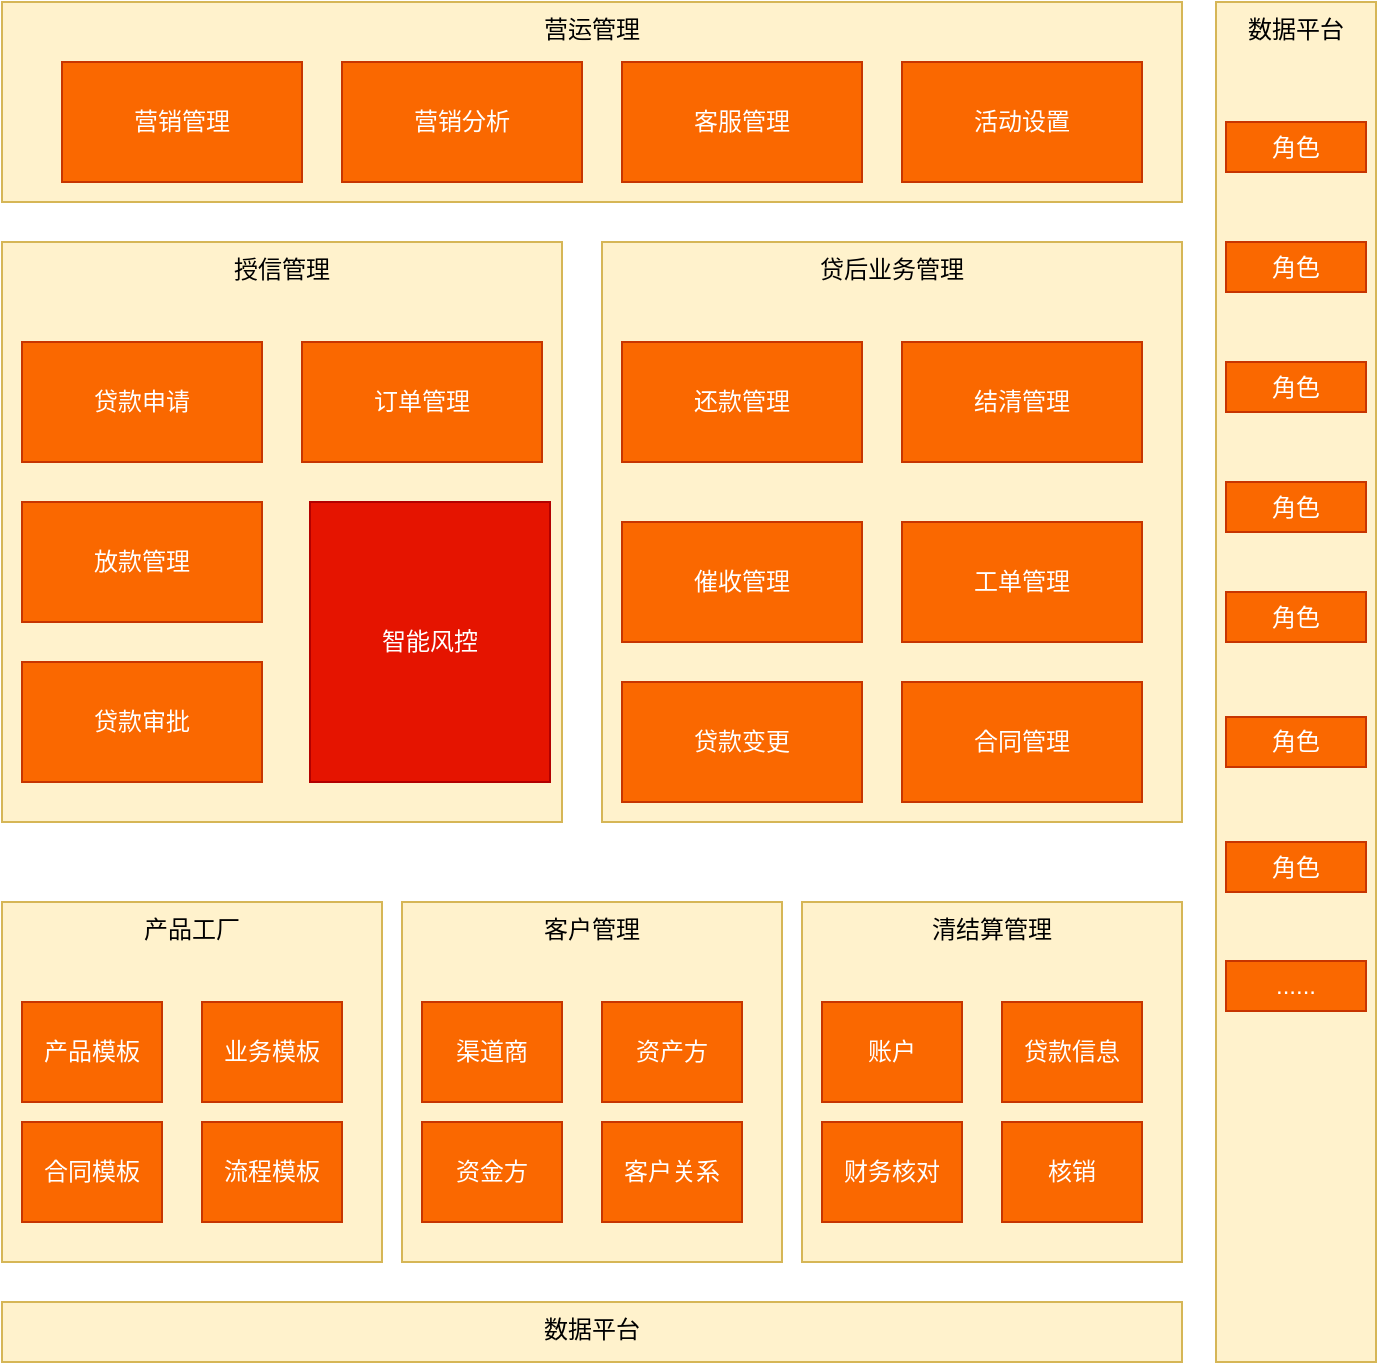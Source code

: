 <mxfile version="14.5.10" type="github">
  <diagram id="3-5de5OCHW1W84pv_DVT" name="第 1 页">
    <mxGraphModel dx="1422" dy="762" grid="1" gridSize="10" guides="1" tooltips="1" connect="1" arrows="1" fold="1" page="1" pageScale="1" pageWidth="827" pageHeight="1169" math="0" shadow="0">
      <root>
        <mxCell id="0" />
        <mxCell id="1" parent="0" />
        <mxCell id="3yTSScGXuD4bxsqtF7vF-1" value="营运管理" style="rounded=0;whiteSpace=wrap;html=1;fillColor=#fff2cc;strokeColor=#d6b656;verticalAlign=top;" vertex="1" parent="1">
          <mxGeometry x="140" y="80" width="590" height="100" as="geometry" />
        </mxCell>
        <mxCell id="3yTSScGXuD4bxsqtF7vF-2" value="营销管理" style="rounded=0;whiteSpace=wrap;html=1;fillColor=#fa6800;strokeColor=#C73500;fontColor=#ffffff;" vertex="1" parent="1">
          <mxGeometry x="170" y="110" width="120" height="60" as="geometry" />
        </mxCell>
        <mxCell id="3yTSScGXuD4bxsqtF7vF-3" value="营销分析" style="rounded=0;whiteSpace=wrap;html=1;fillColor=#fa6800;strokeColor=#C73500;fontColor=#ffffff;" vertex="1" parent="1">
          <mxGeometry x="310" y="110" width="120" height="60" as="geometry" />
        </mxCell>
        <mxCell id="3yTSScGXuD4bxsqtF7vF-4" value="客服管理" style="rounded=0;whiteSpace=wrap;html=1;fillColor=#fa6800;strokeColor=#C73500;fontColor=#ffffff;" vertex="1" parent="1">
          <mxGeometry x="450" y="110" width="120" height="60" as="geometry" />
        </mxCell>
        <mxCell id="3yTSScGXuD4bxsqtF7vF-5" value="活动设置" style="rounded=0;whiteSpace=wrap;html=1;fillColor=#fa6800;strokeColor=#C73500;fontColor=#ffffff;" vertex="1" parent="1">
          <mxGeometry x="590" y="110" width="120" height="60" as="geometry" />
        </mxCell>
        <mxCell id="3yTSScGXuD4bxsqtF7vF-7" value="授信管理" style="rounded=0;whiteSpace=wrap;html=1;fillColor=#fff2cc;strokeColor=#d6b656;verticalAlign=top;" vertex="1" parent="1">
          <mxGeometry x="140" y="200" width="280" height="290" as="geometry" />
        </mxCell>
        <mxCell id="3yTSScGXuD4bxsqtF7vF-8" value="贷款申请" style="rounded=0;whiteSpace=wrap;html=1;fillColor=#fa6800;strokeColor=#C73500;fontColor=#ffffff;" vertex="1" parent="1">
          <mxGeometry x="150" y="250" width="120" height="60" as="geometry" />
        </mxCell>
        <mxCell id="3yTSScGXuD4bxsqtF7vF-9" value="放款管理" style="rounded=0;whiteSpace=wrap;html=1;fillColor=#fa6800;strokeColor=#C73500;fontColor=#ffffff;" vertex="1" parent="1">
          <mxGeometry x="150" y="330" width="120" height="60" as="geometry" />
        </mxCell>
        <mxCell id="3yTSScGXuD4bxsqtF7vF-10" value="贷款审批" style="rounded=0;whiteSpace=wrap;html=1;fillColor=#fa6800;strokeColor=#C73500;fontColor=#ffffff;" vertex="1" parent="1">
          <mxGeometry x="150" y="410" width="120" height="60" as="geometry" />
        </mxCell>
        <mxCell id="3yTSScGXuD4bxsqtF7vF-11" value="订单管理" style="rounded=0;whiteSpace=wrap;html=1;fillColor=#fa6800;strokeColor=#C73500;fontColor=#ffffff;" vertex="1" parent="1">
          <mxGeometry x="290" y="250" width="120" height="60" as="geometry" />
        </mxCell>
        <mxCell id="3yTSScGXuD4bxsqtF7vF-12" value="智能风控" style="rounded=0;whiteSpace=wrap;html=1;fillColor=#e51400;strokeColor=#B20000;fontColor=#ffffff;" vertex="1" parent="1">
          <mxGeometry x="294" y="330" width="120" height="140" as="geometry" />
        </mxCell>
        <mxCell id="3yTSScGXuD4bxsqtF7vF-13" value="贷后业务管理" style="rounded=0;whiteSpace=wrap;html=1;fillColor=#fff2cc;strokeColor=#d6b656;verticalAlign=top;" vertex="1" parent="1">
          <mxGeometry x="440" y="200" width="290" height="290" as="geometry" />
        </mxCell>
        <mxCell id="3yTSScGXuD4bxsqtF7vF-14" value="还款管理" style="rounded=0;whiteSpace=wrap;html=1;fillColor=#fa6800;strokeColor=#C73500;fontColor=#ffffff;" vertex="1" parent="1">
          <mxGeometry x="450" y="250" width="120" height="60" as="geometry" />
        </mxCell>
        <mxCell id="3yTSScGXuD4bxsqtF7vF-15" value="催收管理" style="rounded=0;whiteSpace=wrap;html=1;fillColor=#fa6800;strokeColor=#C73500;fontColor=#ffffff;" vertex="1" parent="1">
          <mxGeometry x="450" y="340" width="120" height="60" as="geometry" />
        </mxCell>
        <mxCell id="3yTSScGXuD4bxsqtF7vF-16" value="贷款变更" style="rounded=0;whiteSpace=wrap;html=1;fillColor=#fa6800;strokeColor=#C73500;fontColor=#ffffff;" vertex="1" parent="1">
          <mxGeometry x="450" y="420" width="120" height="60" as="geometry" />
        </mxCell>
        <mxCell id="3yTSScGXuD4bxsqtF7vF-17" value="结清管理" style="rounded=0;whiteSpace=wrap;html=1;fillColor=#fa6800;strokeColor=#C73500;fontColor=#ffffff;" vertex="1" parent="1">
          <mxGeometry x="590" y="250" width="120" height="60" as="geometry" />
        </mxCell>
        <mxCell id="3yTSScGXuD4bxsqtF7vF-18" value="工单管理" style="rounded=0;whiteSpace=wrap;html=1;fillColor=#fa6800;strokeColor=#C73500;fontColor=#ffffff;" vertex="1" parent="1">
          <mxGeometry x="590" y="340" width="120" height="60" as="geometry" />
        </mxCell>
        <mxCell id="3yTSScGXuD4bxsqtF7vF-19" value="合同管理" style="rounded=0;whiteSpace=wrap;html=1;fillColor=#fa6800;strokeColor=#C73500;fontColor=#ffffff;" vertex="1" parent="1">
          <mxGeometry x="590" y="420" width="120" height="60" as="geometry" />
        </mxCell>
        <mxCell id="3yTSScGXuD4bxsqtF7vF-20" value="产品工厂" style="rounded=0;whiteSpace=wrap;html=1;fillColor=#fff2cc;strokeColor=#d6b656;verticalAlign=top;" vertex="1" parent="1">
          <mxGeometry x="140" y="530" width="190" height="180" as="geometry" />
        </mxCell>
        <mxCell id="3yTSScGXuD4bxsqtF7vF-21" value="客户管理" style="rounded=0;whiteSpace=wrap;html=1;fillColor=#fff2cc;strokeColor=#d6b656;verticalAlign=top;" vertex="1" parent="1">
          <mxGeometry x="340" y="530" width="190" height="180" as="geometry" />
        </mxCell>
        <mxCell id="3yTSScGXuD4bxsqtF7vF-22" value="清结算管理" style="rounded=0;whiteSpace=wrap;html=1;fillColor=#fff2cc;strokeColor=#d6b656;verticalAlign=top;" vertex="1" parent="1">
          <mxGeometry x="540" y="530" width="190" height="180" as="geometry" />
        </mxCell>
        <mxCell id="3yTSScGXuD4bxsqtF7vF-23" value="产品模板" style="rounded=0;whiteSpace=wrap;html=1;fillColor=#fa6800;strokeColor=#C73500;fontColor=#ffffff;" vertex="1" parent="1">
          <mxGeometry x="150" y="580" width="70" height="50" as="geometry" />
        </mxCell>
        <mxCell id="3yTSScGXuD4bxsqtF7vF-24" value="业务模板" style="rounded=0;whiteSpace=wrap;html=1;fillColor=#fa6800;strokeColor=#C73500;fontColor=#ffffff;" vertex="1" parent="1">
          <mxGeometry x="240" y="580" width="70" height="50" as="geometry" />
        </mxCell>
        <mxCell id="3yTSScGXuD4bxsqtF7vF-25" value="合同模板" style="rounded=0;whiteSpace=wrap;html=1;fillColor=#fa6800;strokeColor=#C73500;fontColor=#ffffff;" vertex="1" parent="1">
          <mxGeometry x="150" y="640" width="70" height="50" as="geometry" />
        </mxCell>
        <mxCell id="3yTSScGXuD4bxsqtF7vF-26" value="流程模板" style="rounded=0;whiteSpace=wrap;html=1;fillColor=#fa6800;strokeColor=#C73500;fontColor=#ffffff;" vertex="1" parent="1">
          <mxGeometry x="240" y="640" width="70" height="50" as="geometry" />
        </mxCell>
        <mxCell id="3yTSScGXuD4bxsqtF7vF-27" value="产品模板" style="rounded=0;whiteSpace=wrap;html=1;fillColor=#fa6800;strokeColor=#C73500;fontColor=#ffffff;" vertex="1" parent="1">
          <mxGeometry x="150" y="580" width="70" height="50" as="geometry" />
        </mxCell>
        <mxCell id="3yTSScGXuD4bxsqtF7vF-28" value="业务模板" style="rounded=0;whiteSpace=wrap;html=1;fillColor=#fa6800;strokeColor=#C73500;fontColor=#ffffff;" vertex="1" parent="1">
          <mxGeometry x="240" y="580" width="70" height="50" as="geometry" />
        </mxCell>
        <mxCell id="3yTSScGXuD4bxsqtF7vF-29" value="产品模板" style="rounded=0;whiteSpace=wrap;html=1;fillColor=#fa6800;strokeColor=#C73500;fontColor=#ffffff;" vertex="1" parent="1">
          <mxGeometry x="150" y="580" width="70" height="50" as="geometry" />
        </mxCell>
        <mxCell id="3yTSScGXuD4bxsqtF7vF-30" value="业务模板" style="rounded=0;whiteSpace=wrap;html=1;fillColor=#fa6800;strokeColor=#C73500;fontColor=#ffffff;" vertex="1" parent="1">
          <mxGeometry x="240" y="580" width="70" height="50" as="geometry" />
        </mxCell>
        <mxCell id="3yTSScGXuD4bxsqtF7vF-31" value="产品模板" style="rounded=0;whiteSpace=wrap;html=1;fillColor=#fa6800;strokeColor=#C73500;fontColor=#ffffff;" vertex="1" parent="1">
          <mxGeometry x="150" y="580" width="70" height="50" as="geometry" />
        </mxCell>
        <mxCell id="3yTSScGXuD4bxsqtF7vF-32" value="业务模板" style="rounded=0;whiteSpace=wrap;html=1;fillColor=#fa6800;strokeColor=#C73500;fontColor=#ffffff;" vertex="1" parent="1">
          <mxGeometry x="240" y="580" width="70" height="50" as="geometry" />
        </mxCell>
        <mxCell id="3yTSScGXuD4bxsqtF7vF-33" value="渠道商" style="rounded=0;whiteSpace=wrap;html=1;fillColor=#fa6800;strokeColor=#C73500;fontColor=#ffffff;" vertex="1" parent="1">
          <mxGeometry x="350" y="580" width="70" height="50" as="geometry" />
        </mxCell>
        <mxCell id="3yTSScGXuD4bxsqtF7vF-34" value="资产方" style="rounded=0;whiteSpace=wrap;html=1;fillColor=#fa6800;strokeColor=#C73500;fontColor=#ffffff;" vertex="1" parent="1">
          <mxGeometry x="440" y="580" width="70" height="50" as="geometry" />
        </mxCell>
        <mxCell id="3yTSScGXuD4bxsqtF7vF-35" value="资金方" style="rounded=0;whiteSpace=wrap;html=1;fillColor=#fa6800;strokeColor=#C73500;fontColor=#ffffff;" vertex="1" parent="1">
          <mxGeometry x="350" y="640" width="70" height="50" as="geometry" />
        </mxCell>
        <mxCell id="3yTSScGXuD4bxsqtF7vF-36" value="客户关系" style="rounded=0;whiteSpace=wrap;html=1;fillColor=#fa6800;strokeColor=#C73500;fontColor=#ffffff;" vertex="1" parent="1">
          <mxGeometry x="440" y="640" width="70" height="50" as="geometry" />
        </mxCell>
        <mxCell id="3yTSScGXuD4bxsqtF7vF-37" value="账户" style="rounded=0;whiteSpace=wrap;html=1;fillColor=#fa6800;strokeColor=#C73500;fontColor=#ffffff;" vertex="1" parent="1">
          <mxGeometry x="550" y="580" width="70" height="50" as="geometry" />
        </mxCell>
        <mxCell id="3yTSScGXuD4bxsqtF7vF-38" value="贷款信息" style="rounded=0;whiteSpace=wrap;html=1;fillColor=#fa6800;strokeColor=#C73500;fontColor=#ffffff;" vertex="1" parent="1">
          <mxGeometry x="640" y="580" width="70" height="50" as="geometry" />
        </mxCell>
        <mxCell id="3yTSScGXuD4bxsqtF7vF-39" value="财务核对" style="rounded=0;whiteSpace=wrap;html=1;fillColor=#fa6800;strokeColor=#C73500;fontColor=#ffffff;" vertex="1" parent="1">
          <mxGeometry x="550" y="640" width="70" height="50" as="geometry" />
        </mxCell>
        <mxCell id="3yTSScGXuD4bxsqtF7vF-40" value="核销" style="rounded=0;whiteSpace=wrap;html=1;fillColor=#fa6800;strokeColor=#C73500;fontColor=#ffffff;" vertex="1" parent="1">
          <mxGeometry x="640" y="640" width="70" height="50" as="geometry" />
        </mxCell>
        <mxCell id="3yTSScGXuD4bxsqtF7vF-41" value="数据平台" style="rounded=0;whiteSpace=wrap;html=1;fillColor=#fff2cc;strokeColor=#d6b656;verticalAlign=top;" vertex="1" parent="1">
          <mxGeometry x="140" y="730" width="590" height="30" as="geometry" />
        </mxCell>
        <mxCell id="3yTSScGXuD4bxsqtF7vF-42" value="数据平台" style="rounded=0;whiteSpace=wrap;html=1;fillColor=#fff2cc;strokeColor=#d6b656;verticalAlign=top;" vertex="1" parent="1">
          <mxGeometry x="747" y="80" width="80" height="680" as="geometry" />
        </mxCell>
        <mxCell id="3yTSScGXuD4bxsqtF7vF-43" value="角色" style="rounded=0;whiteSpace=wrap;html=1;fillColor=#fa6800;strokeColor=#C73500;fontColor=#ffffff;" vertex="1" parent="1">
          <mxGeometry x="752" y="140" width="70" height="25" as="geometry" />
        </mxCell>
        <mxCell id="3yTSScGXuD4bxsqtF7vF-44" value="角色" style="rounded=0;whiteSpace=wrap;html=1;fillColor=#fa6800;strokeColor=#C73500;fontColor=#ffffff;" vertex="1" parent="1">
          <mxGeometry x="752" y="200" width="70" height="25" as="geometry" />
        </mxCell>
        <mxCell id="3yTSScGXuD4bxsqtF7vF-46" value="角色" style="rounded=0;whiteSpace=wrap;html=1;fillColor=#fa6800;strokeColor=#C73500;fontColor=#ffffff;" vertex="1" parent="1">
          <mxGeometry x="752" y="260" width="70" height="25" as="geometry" />
        </mxCell>
        <mxCell id="3yTSScGXuD4bxsqtF7vF-47" value="角色" style="rounded=0;whiteSpace=wrap;html=1;fillColor=#fa6800;strokeColor=#C73500;fontColor=#ffffff;" vertex="1" parent="1">
          <mxGeometry x="752" y="320" width="70" height="25" as="geometry" />
        </mxCell>
        <mxCell id="3yTSScGXuD4bxsqtF7vF-48" value="角色" style="rounded=0;whiteSpace=wrap;html=1;fillColor=#fa6800;strokeColor=#C73500;fontColor=#ffffff;" vertex="1" parent="1">
          <mxGeometry x="752" y="375" width="70" height="25" as="geometry" />
        </mxCell>
        <mxCell id="3yTSScGXuD4bxsqtF7vF-49" value="角色" style="rounded=0;whiteSpace=wrap;html=1;fillColor=#fa6800;strokeColor=#C73500;fontColor=#ffffff;" vertex="1" parent="1">
          <mxGeometry x="752" y="437.5" width="70" height="25" as="geometry" />
        </mxCell>
        <mxCell id="3yTSScGXuD4bxsqtF7vF-50" value="角色" style="rounded=0;whiteSpace=wrap;html=1;fillColor=#fa6800;strokeColor=#C73500;fontColor=#ffffff;" vertex="1" parent="1">
          <mxGeometry x="752" y="500" width="70" height="25" as="geometry" />
        </mxCell>
        <mxCell id="3yTSScGXuD4bxsqtF7vF-51" value="......" style="rounded=0;whiteSpace=wrap;html=1;fillColor=#fa6800;strokeColor=#C73500;fontColor=#ffffff;" vertex="1" parent="1">
          <mxGeometry x="752" y="559.5" width="70" height="25" as="geometry" />
        </mxCell>
      </root>
    </mxGraphModel>
  </diagram>
</mxfile>
